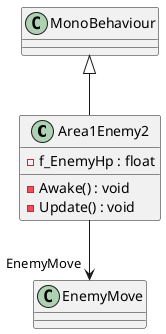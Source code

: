 @startuml
class Area1Enemy2 {
    - f_EnemyHp : float
    - Awake() : void
    - Update() : void
}
MonoBehaviour <|-- Area1Enemy2
Area1Enemy2 --> "EnemyMove" EnemyMove
@enduml
